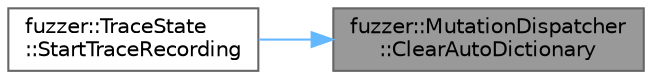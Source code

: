 digraph "fuzzer::MutationDispatcher::ClearAutoDictionary"
{
 // LATEX_PDF_SIZE
  bgcolor="transparent";
  edge [fontname=Helvetica,fontsize=10,labelfontname=Helvetica,labelfontsize=10];
  node [fontname=Helvetica,fontsize=10,shape=box,height=0.2,width=0.4];
  rankdir="RL";
  Node1 [id="Node000001",label="fuzzer::MutationDispatcher\l::ClearAutoDictionary",height=0.2,width=0.4,color="gray40", fillcolor="grey60", style="filled", fontcolor="black",tooltip=" "];
  Node1 -> Node2 [id="edge1_Node000001_Node000002",dir="back",color="steelblue1",style="solid",tooltip=" "];
  Node2 [id="Node000002",label="fuzzer::TraceState\l::StartTraceRecording",height=0.2,width=0.4,color="grey40", fillcolor="white", style="filled",URL="$classfuzzer_1_1_trace_state.html#a0c3b5e922389f8b18e5cbc9add9dda0b",tooltip=" "];
}
